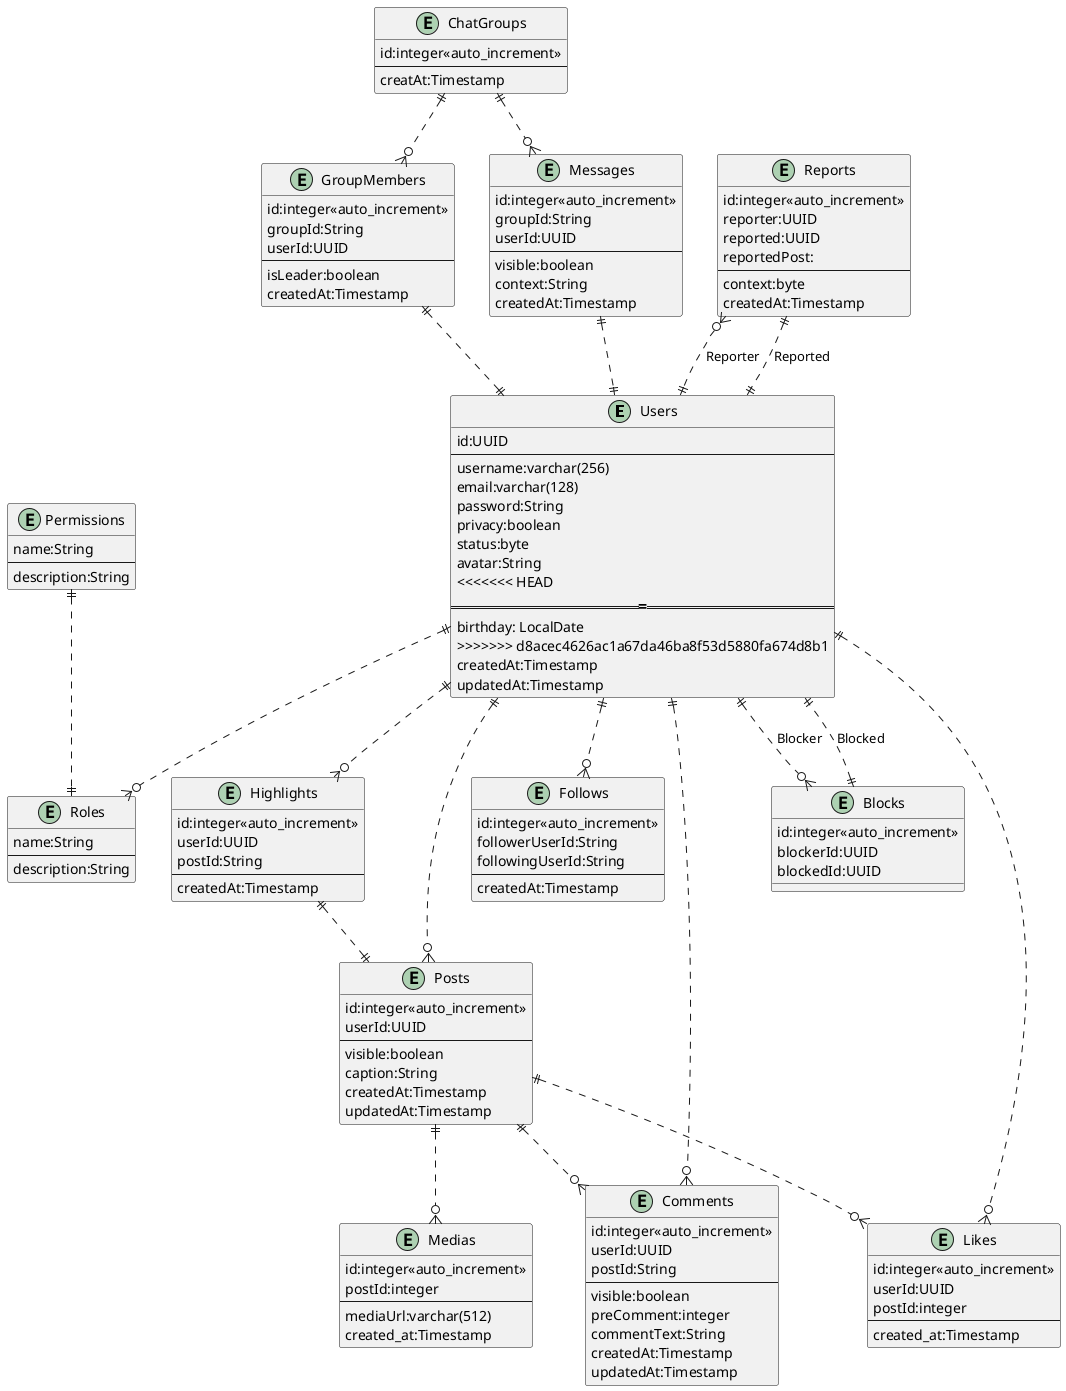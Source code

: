 @startuml

entity "Users" as u {
    id:UUID
    --
    username:varchar(256)
    email:varchar(128)
    password:String
    privacy:boolean  /'Public || Private'/
    status:byte     /'trang thai cua nguoi dung. Han che, thoai mai, chua xac thuc'/
    avatar:String   /'anh dai dien nguoi dung'/
<<<<<<< HEAD
=======
    birthday: LocalDate
>>>>>>> d8acec4626ac1a67da46ba8f53d5880fa674d8b1
    createdAt:Timestamp
    updatedAt:Timestamp
}

entity "Likes" as l {
    id:integer<<auto_increment>> 
    userId:UUID
    postId:integer
    --
    created_at:Timestamp
}

entity "Posts" as p {
    id:integer<<auto_increment>>
    userId:UUID
    --
    visible:boolean /'True:hien thi, False: an'/
    caption:String
    createdAt:Timestamp
    updatedAt:Timestamp
}

entity "Medias" as m {
    id:integer<<auto_increment>>
    postId:integer
    --
    mediaUrl:varchar(512)
    created_at:Timestamp
}

entity "Comments" as c {
    id:integer<<auto_increment>>
    userId:UUID
    postId:String
    --
    visible:boolean /'True: hien'/
    preComment:integer
    commentText:String
    createdAt:Timestamp
    updatedAt:Timestamp
}

entity "Follows" as f {    
    id:integer<<auto_increment>>
    followerUserId:String
    followingUserId:String
    --
    createdAt:Timestamp
}

entity "ChatGroups" as g{
    id:integer<<auto_increment>>
    ---
    creatAt:Timestamp
}

entity "GroupMembers" as mem{
    id:integer<<auto_increment>>
    groupId:String
    userId:UUID
    ---
    isLeader:boolean
    createdAt:Timestamp
}

entity "Messages" as me{
    id:integer<<auto_increment>>
    groupId:String
    userId:UUID
    ---
    visible:boolean
    context:String
    createdAt:Timestamp
}

entity "Roles" as ro{
    name:String
    ---
    description:String
}

entity "Permissions" as pe{
    name:String
    ---
    description:String
}

/'Tin noi bat'/
entity "Highlights" as wl{
    id:integer<<auto_increment>>
    userId:UUID
    postId:String
    ---
    createdAt:Timestamp
}

/''/
entity "Blocks" as bl{
    id:integer<<auto_increment>>
    blockerId:UUID
    blockedId:UUID
}

entity "Reports" as rp{
    id:integer<<auto_increment>>
    reporter:UUID /'id nguoi tao phieu report'/
    reported:UUID  /'id cua nguoi bi report'/
    reportedPost:   /'id cua bai post bi report'/
    ---
    context:byte
    createdAt:Timestamp
}

u ||..o{ p
u ||..o{ f
u ||..o{ l
u ||..o{ c
u ||..o{ ro
u ||..o{ wl
u ||..o{ bl : "Blocker"
bl ||..|| u: "Blocked"
p ||..o{ m
p ||..o{ c
p ||..o{ l
g ||..o{ me
me ||..|| u
pe ||..|| ro
g ||..o{ mem
mem ||..|| u
wl ||..|| p
rp }o..|| u : "Reporter"
rp ||..|| u : "Reported"

@enduml